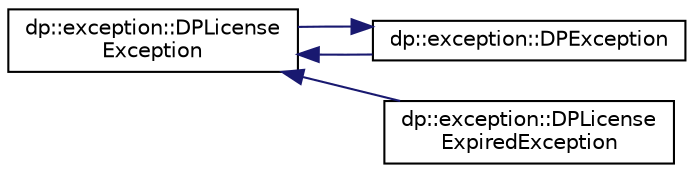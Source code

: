 digraph "Graphical Class Hierarchy"
{
  edge [fontname="Helvetica",fontsize="10",labelfontname="Helvetica",labelfontsize="10"];
  node [fontname="Helvetica",fontsize="10",shape=record];
  rankdir="LR";
  Node1 [label="runtime_error",height=0.2,width=0.4,color="grey75", fillcolor="white", style="filled"];
  Node1 -> Node0 [dir="back",color="midnightblue",fontsize="10",style="solid",fontname="Helvetica"];
  Node0 [label="dp::exception::DPException",height=0.2,width=0.4,color="black", fillcolor="white", style="filled",URL="$classdp_1_1exception_1_1_d_p_exception.html",tooltip="MAKA API Control Interface. "];
  Node0 -> Node1 [dir="back",color="midnightblue",fontsize="10",style="solid",fontname="Helvetica"];
  Node1 [label="dp::exception::DPLicense\lException",height=0.2,width=0.4,color="black", fillcolor="white", style="filled",URL="$classdp_1_1exception_1_1_d_p_license_exception.html",tooltip="MAKA API Control Interface. "];
  Node1 -> Node2 [dir="back",color="midnightblue",fontsize="10",style="solid",fontname="Helvetica"];
  Node2 [label="dp::exception::DPLicense\lExpiredException",height=0.2,width=0.4,color="black", fillcolor="white", style="filled",URL="$classdp_1_1exception_1_1_d_p_license_expired_exception.html",tooltip="MAKA API Control Interface. "];
}
